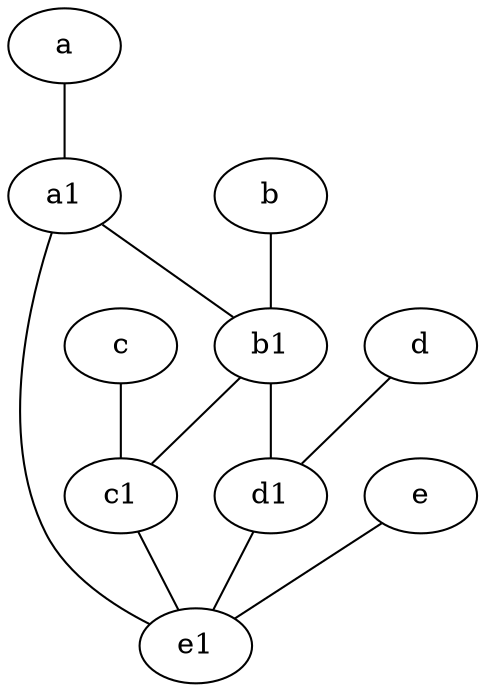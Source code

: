 graph {
	node [labelfontsize=50]
	a [labelfontsize=50 pos="8,2!"]
	e1 [labelfontsize=50 pos="7,7!"]
	c1 [labelfontsize=50 pos="4.5,3!"]
	d [labelfontsize=50 pos="2,5!"]
	d1 [labelfontsize=50 pos="3,5!"]
	b1 [labelfontsize=50 pos="9,4!"]
	a1 [labelfontsize=50 pos="8,3!"]
	b [labelfontsize=50 pos="10,4!"]
	e [labelfontsize=50 pos="7,9!"]
	c [labelfontsize=50 pos="4.5,2!"]
	b -- b1
	a1 -- b1
	c1 -- e1
	c -- c1
	e -- e1
	b1 -- d1
	a1 -- e1
	d -- d1
	d1 -- e1
	a -- a1
	b1 -- c1
}
